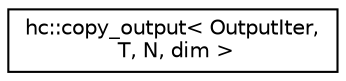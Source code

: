 digraph "Graphical Class Hierarchy"
{
  edge [fontname="Helvetica",fontsize="10",labelfontname="Helvetica",labelfontsize="10"];
  node [fontname="Helvetica",fontsize="10",shape=record];
  rankdir="LR";
  Node1 [label="hc::copy_output\< OutputIter,\l T, N, dim \>",height=0.2,width=0.4,color="black", fillcolor="white", style="filled",URL="$structhc_1_1copy__output.html"];
}
